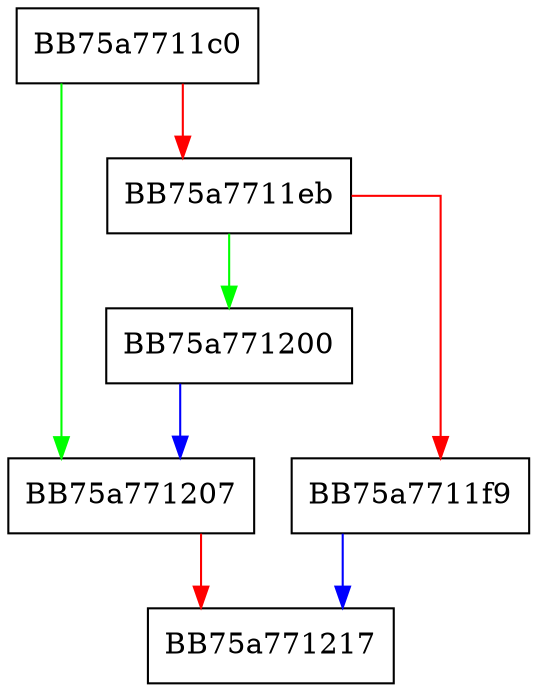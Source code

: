 digraph WrapperWofSetFileDataLocation {
  node [shape="box"];
  graph [splines=ortho];
  BB75a7711c0 -> BB75a771207 [color="green"];
  BB75a7711c0 -> BB75a7711eb [color="red"];
  BB75a7711eb -> BB75a771200 [color="green"];
  BB75a7711eb -> BB75a7711f9 [color="red"];
  BB75a7711f9 -> BB75a771217 [color="blue"];
  BB75a771200 -> BB75a771207 [color="blue"];
  BB75a771207 -> BB75a771217 [color="red"];
}